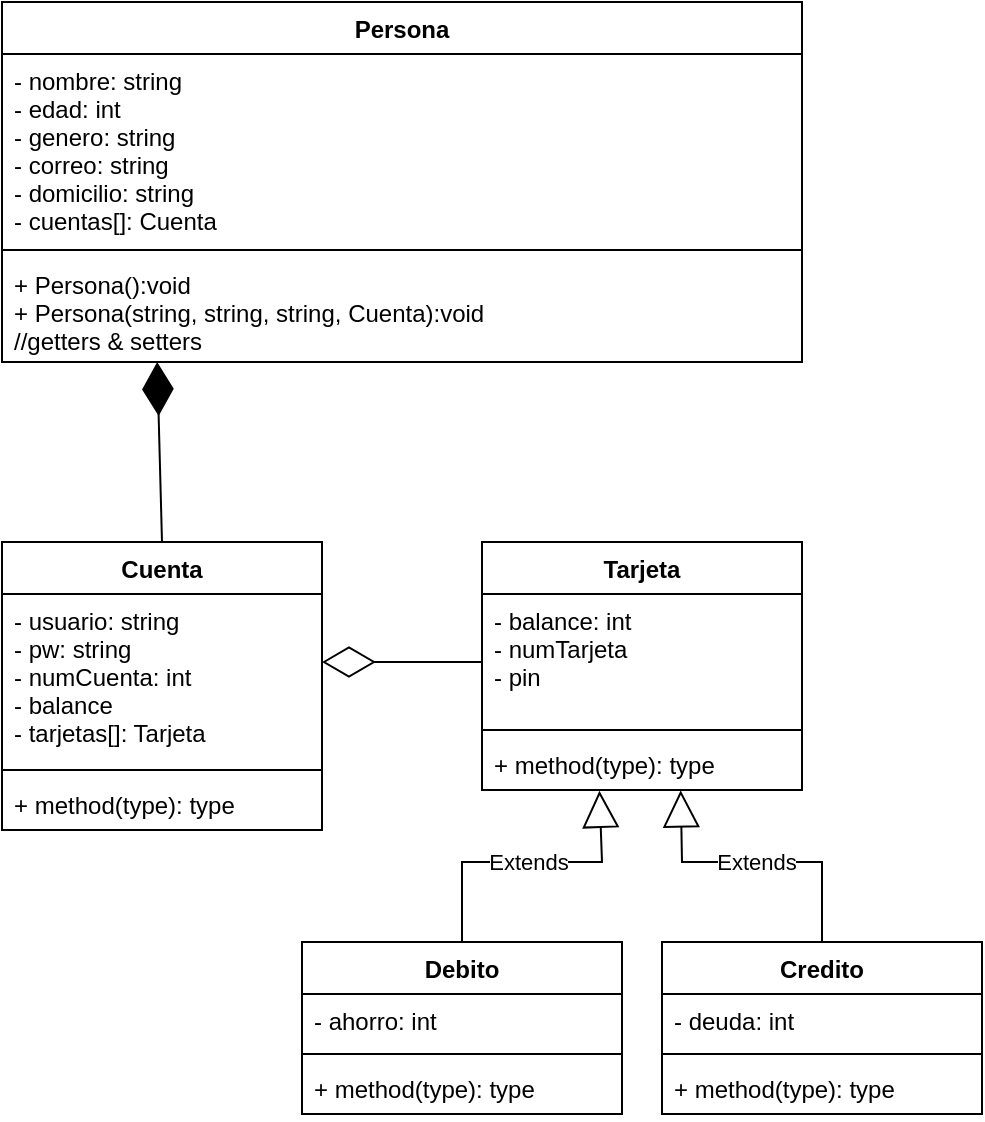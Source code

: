 <mxfile version="20.8.17" type="device"><diagram name="Página-1" id="uup0NpWwNBeMQn1LOgFX"><mxGraphModel dx="318" dy="209" grid="1" gridSize="10" guides="1" tooltips="1" connect="1" arrows="1" fold="1" page="1" pageScale="1" pageWidth="827" pageHeight="1169" math="0" shadow="0"><root><mxCell id="0"/><mxCell id="1" parent="0"/><mxCell id="1e3ie-zw2B4d2nto6Owz-2" value="Persona" style="swimlane;fontStyle=1;align=center;verticalAlign=top;childLayout=stackLayout;horizontal=1;startSize=26;horizontalStack=0;resizeParent=1;resizeParentMax=0;resizeLast=0;collapsible=1;marginBottom=0;" parent="1" vertex="1"><mxGeometry x="200" y="10" width="400" height="180" as="geometry"/></mxCell><mxCell id="1e3ie-zw2B4d2nto6Owz-3" value="- nombre: string&#10;- edad: int&#10;- genero: string&#10;- correo: string&#10;- domicilio: string&#10;- cuentas[]: Cuenta" style="text;strokeColor=none;fillColor=none;align=left;verticalAlign=top;spacingLeft=4;spacingRight=4;overflow=hidden;rotatable=0;points=[[0,0.5],[1,0.5]];portConstraint=eastwest;" parent="1e3ie-zw2B4d2nto6Owz-2" vertex="1"><mxGeometry y="26" width="400" height="94" as="geometry"/></mxCell><mxCell id="1e3ie-zw2B4d2nto6Owz-4" value="" style="line;strokeWidth=1;fillColor=none;align=left;verticalAlign=middle;spacingTop=-1;spacingLeft=3;spacingRight=3;rotatable=0;labelPosition=right;points=[];portConstraint=eastwest;strokeColor=inherit;" parent="1e3ie-zw2B4d2nto6Owz-2" vertex="1"><mxGeometry y="120" width="400" height="8" as="geometry"/></mxCell><mxCell id="1e3ie-zw2B4d2nto6Owz-5" value="+ Persona():void&#10;+ Persona(string, string, string, Cuenta):void&#10;//getters &amp; setters" style="text;strokeColor=none;fillColor=none;align=left;verticalAlign=top;spacingLeft=4;spacingRight=4;overflow=hidden;rotatable=0;points=[[0,0.5],[1,0.5]];portConstraint=eastwest;" parent="1e3ie-zw2B4d2nto6Owz-2" vertex="1"><mxGeometry y="128" width="400" height="52" as="geometry"/></mxCell><mxCell id="1e3ie-zw2B4d2nto6Owz-6" value="Debito" style="swimlane;fontStyle=1;align=center;verticalAlign=top;childLayout=stackLayout;horizontal=1;startSize=26;horizontalStack=0;resizeParent=1;resizeParentMax=0;resizeLast=0;collapsible=1;marginBottom=0;" parent="1" vertex="1"><mxGeometry x="350" y="480" width="160" height="86" as="geometry"/></mxCell><mxCell id="1e3ie-zw2B4d2nto6Owz-7" value="- ahorro: int" style="text;strokeColor=none;fillColor=none;align=left;verticalAlign=top;spacingLeft=4;spacingRight=4;overflow=hidden;rotatable=0;points=[[0,0.5],[1,0.5]];portConstraint=eastwest;" parent="1e3ie-zw2B4d2nto6Owz-6" vertex="1"><mxGeometry y="26" width="160" height="26" as="geometry"/></mxCell><mxCell id="1e3ie-zw2B4d2nto6Owz-8" value="" style="line;strokeWidth=1;fillColor=none;align=left;verticalAlign=middle;spacingTop=-1;spacingLeft=3;spacingRight=3;rotatable=0;labelPosition=right;points=[];portConstraint=eastwest;strokeColor=inherit;" parent="1e3ie-zw2B4d2nto6Owz-6" vertex="1"><mxGeometry y="52" width="160" height="8" as="geometry"/></mxCell><mxCell id="1e3ie-zw2B4d2nto6Owz-9" value="+ method(type): type" style="text;strokeColor=none;fillColor=none;align=left;verticalAlign=top;spacingLeft=4;spacingRight=4;overflow=hidden;rotatable=0;points=[[0,0.5],[1,0.5]];portConstraint=eastwest;" parent="1e3ie-zw2B4d2nto6Owz-6" vertex="1"><mxGeometry y="60" width="160" height="26" as="geometry"/></mxCell><mxCell id="1e3ie-zw2B4d2nto6Owz-10" value="Credito" style="swimlane;fontStyle=1;align=center;verticalAlign=top;childLayout=stackLayout;horizontal=1;startSize=26;horizontalStack=0;resizeParent=1;resizeParentMax=0;resizeLast=0;collapsible=1;marginBottom=0;" parent="1" vertex="1"><mxGeometry x="530" y="480" width="160" height="86" as="geometry"/></mxCell><mxCell id="1e3ie-zw2B4d2nto6Owz-11" value="- deuda: int" style="text;strokeColor=none;fillColor=none;align=left;verticalAlign=top;spacingLeft=4;spacingRight=4;overflow=hidden;rotatable=0;points=[[0,0.5],[1,0.5]];portConstraint=eastwest;" parent="1e3ie-zw2B4d2nto6Owz-10" vertex="1"><mxGeometry y="26" width="160" height="26" as="geometry"/></mxCell><mxCell id="1e3ie-zw2B4d2nto6Owz-12" value="" style="line;strokeWidth=1;fillColor=none;align=left;verticalAlign=middle;spacingTop=-1;spacingLeft=3;spacingRight=3;rotatable=0;labelPosition=right;points=[];portConstraint=eastwest;strokeColor=inherit;" parent="1e3ie-zw2B4d2nto6Owz-10" vertex="1"><mxGeometry y="52" width="160" height="8" as="geometry"/></mxCell><mxCell id="1e3ie-zw2B4d2nto6Owz-13" value="+ method(type): type" style="text;strokeColor=none;fillColor=none;align=left;verticalAlign=top;spacingLeft=4;spacingRight=4;overflow=hidden;rotatable=0;points=[[0,0.5],[1,0.5]];portConstraint=eastwest;" parent="1e3ie-zw2B4d2nto6Owz-10" vertex="1"><mxGeometry y="60" width="160" height="26" as="geometry"/></mxCell><mxCell id="1e3ie-zw2B4d2nto6Owz-14" value="Tarjeta" style="swimlane;fontStyle=1;align=center;verticalAlign=top;childLayout=stackLayout;horizontal=1;startSize=26;horizontalStack=0;resizeParent=1;resizeParentMax=0;resizeLast=0;collapsible=1;marginBottom=0;" parent="1" vertex="1"><mxGeometry x="440" y="280" width="160" height="124" as="geometry"/></mxCell><mxCell id="1e3ie-zw2B4d2nto6Owz-15" value="- balance: int&#10;- numTarjeta&#10;- pin" style="text;strokeColor=none;fillColor=none;align=left;verticalAlign=top;spacingLeft=4;spacingRight=4;overflow=hidden;rotatable=0;points=[[0,0.5],[1,0.5]];portConstraint=eastwest;" parent="1e3ie-zw2B4d2nto6Owz-14" vertex="1"><mxGeometry y="26" width="160" height="64" as="geometry"/></mxCell><mxCell id="1e3ie-zw2B4d2nto6Owz-16" value="" style="line;strokeWidth=1;fillColor=none;align=left;verticalAlign=middle;spacingTop=-1;spacingLeft=3;spacingRight=3;rotatable=0;labelPosition=right;points=[];portConstraint=eastwest;strokeColor=inherit;" parent="1e3ie-zw2B4d2nto6Owz-14" vertex="1"><mxGeometry y="90" width="160" height="8" as="geometry"/></mxCell><mxCell id="1e3ie-zw2B4d2nto6Owz-17" value="+ method(type): type" style="text;strokeColor=none;fillColor=none;align=left;verticalAlign=top;spacingLeft=4;spacingRight=4;overflow=hidden;rotatable=0;points=[[0,0.5],[1,0.5]];portConstraint=eastwest;" parent="1e3ie-zw2B4d2nto6Owz-14" vertex="1"><mxGeometry y="98" width="160" height="26" as="geometry"/></mxCell><mxCell id="1e3ie-zw2B4d2nto6Owz-22" value="Cuenta" style="swimlane;fontStyle=1;align=center;verticalAlign=top;childLayout=stackLayout;horizontal=1;startSize=26;horizontalStack=0;resizeParent=1;resizeParentMax=0;resizeLast=0;collapsible=1;marginBottom=0;" parent="1" vertex="1"><mxGeometry x="200" y="280" width="160" height="144" as="geometry"/></mxCell><mxCell id="1e3ie-zw2B4d2nto6Owz-23" value="- usuario: string&#10;- pw: string&#10;- numCuenta: int &#10;- balance&#10;- tarjetas[]: Tarjeta" style="text;strokeColor=none;fillColor=none;align=left;verticalAlign=top;spacingLeft=4;spacingRight=4;overflow=hidden;rotatable=0;points=[[0,0.5],[1,0.5]];portConstraint=eastwest;" parent="1e3ie-zw2B4d2nto6Owz-22" vertex="1"><mxGeometry y="26" width="160" height="84" as="geometry"/></mxCell><mxCell id="1e3ie-zw2B4d2nto6Owz-24" value="" style="line;strokeWidth=1;fillColor=none;align=left;verticalAlign=middle;spacingTop=-1;spacingLeft=3;spacingRight=3;rotatable=0;labelPosition=right;points=[];portConstraint=eastwest;strokeColor=inherit;" parent="1e3ie-zw2B4d2nto6Owz-22" vertex="1"><mxGeometry y="110" width="160" height="8" as="geometry"/></mxCell><mxCell id="1e3ie-zw2B4d2nto6Owz-25" value="+ method(type): type" style="text;strokeColor=none;fillColor=none;align=left;verticalAlign=top;spacingLeft=4;spacingRight=4;overflow=hidden;rotatable=0;points=[[0,0.5],[1,0.5]];portConstraint=eastwest;" parent="1e3ie-zw2B4d2nto6Owz-22" vertex="1"><mxGeometry y="118" width="160" height="26" as="geometry"/></mxCell><mxCell id="1e3ie-zw2B4d2nto6Owz-26" value="" style="endArrow=diamondThin;endFill=0;endSize=24;html=1;rounded=0;" parent="1" edge="1"><mxGeometry width="160" relative="1" as="geometry"><mxPoint x="440" y="340" as="sourcePoint"/><mxPoint x="360" y="340" as="targetPoint"/></mxGeometry></mxCell><mxCell id="1e3ie-zw2B4d2nto6Owz-28" value="" style="endArrow=diamondThin;endFill=1;endSize=24;html=1;rounded=0;exitX=0.5;exitY=0;exitDx=0;exitDy=0;entryX=0.194;entryY=1.001;entryDx=0;entryDy=0;entryPerimeter=0;" parent="1" source="1e3ie-zw2B4d2nto6Owz-22" edge="1" target="1e3ie-zw2B4d2nto6Owz-5"><mxGeometry width="160" relative="1" as="geometry"><mxPoint x="350" y="360" as="sourcePoint"/><mxPoint x="150" y="230" as="targetPoint"/><Array as="points"/></mxGeometry></mxCell><mxCell id="tFqQ-M4v4rDJAIs-9Kuq-3" value="Extends" style="endArrow=block;endSize=16;endFill=0;html=1;rounded=0;exitX=0.5;exitY=0;exitDx=0;exitDy=0;entryX=0.367;entryY=1.015;entryDx=0;entryDy=0;entryPerimeter=0;" edge="1" parent="1" source="1e3ie-zw2B4d2nto6Owz-6" target="1e3ie-zw2B4d2nto6Owz-17"><mxGeometry width="160" relative="1" as="geometry"><mxPoint x="360" y="370" as="sourcePoint"/><mxPoint x="500" y="410" as="targetPoint"/><Array as="points"><mxPoint x="430" y="440"/><mxPoint x="500" y="440"/></Array></mxGeometry></mxCell><mxCell id="tFqQ-M4v4rDJAIs-9Kuq-4" value="Extends" style="endArrow=block;endSize=16;endFill=0;html=1;rounded=0;exitX=0.5;exitY=0;exitDx=0;exitDy=0;entryX=0.621;entryY=1.007;entryDx=0;entryDy=0;entryPerimeter=0;" edge="1" parent="1" source="1e3ie-zw2B4d2nto6Owz-10" target="1e3ie-zw2B4d2nto6Owz-17"><mxGeometry width="160" relative="1" as="geometry"><mxPoint x="360" y="370" as="sourcePoint"/><mxPoint x="540" y="410" as="targetPoint"/><Array as="points"><mxPoint x="610" y="440"/><mxPoint x="540" y="440"/></Array></mxGeometry></mxCell></root></mxGraphModel></diagram></mxfile>